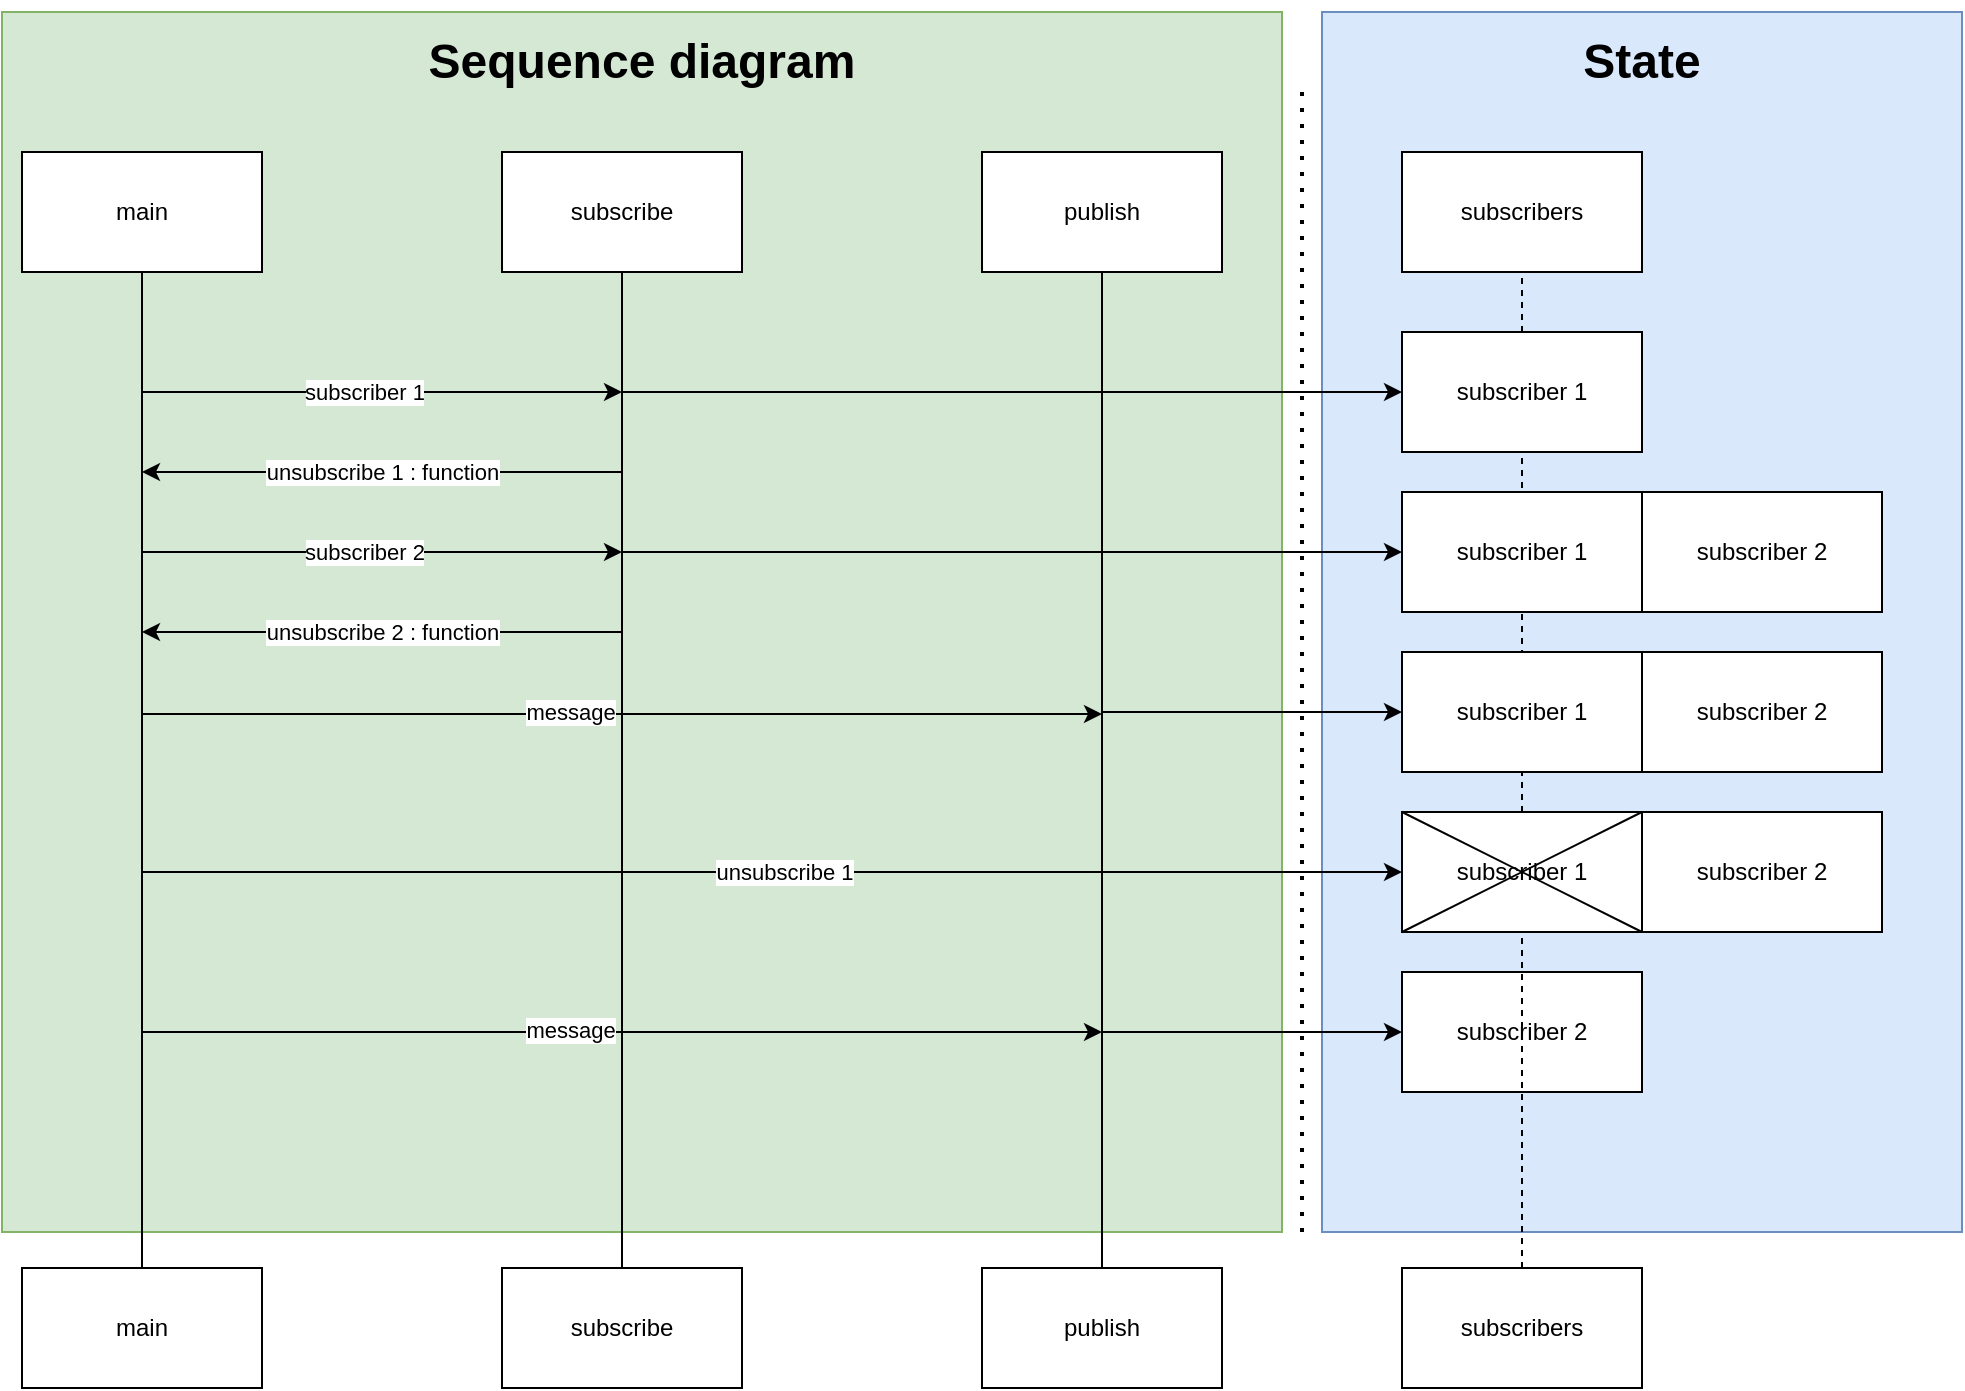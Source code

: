 <mxfile>
    <diagram id="9rsGJHINYxza8jvZcM0y" name="sequence-diagram">
        <mxGraphModel dx="1999" dy="1999" grid="1" gridSize="10" guides="1" tooltips="1" connect="1" arrows="1" fold="1" page="1" pageScale="1" pageWidth="827" pageHeight="1169" math="0" shadow="0">
            <root>
                <mxCell id="YWbd3cbi3GhROlQ-qEZr-0"/>
                <mxCell id="YWbd3cbi3GhROlQ-qEZr-1" parent="YWbd3cbi3GhROlQ-qEZr-0"/>
                <mxCell id="nksoFzCYE0WT18AFu8BK-8" value="" style="rounded=0;whiteSpace=wrap;html=1;fillColor=#d5e8d4;strokeColor=#82b366;" vertex="1" parent="YWbd3cbi3GhROlQ-qEZr-1">
                    <mxGeometry x="-30" y="-30" width="640" height="610" as="geometry"/>
                </mxCell>
                <mxCell id="nksoFzCYE0WT18AFu8BK-6" value="" style="rounded=0;whiteSpace=wrap;html=1;fillColor=#dae8fc;strokeColor=#6c8ebf;" vertex="1" parent="YWbd3cbi3GhROlQ-qEZr-1">
                    <mxGeometry x="630" y="-30" width="320" height="610" as="geometry"/>
                </mxCell>
                <mxCell id="YWbd3cbi3GhROlQ-qEZr-33" value="" style="endArrow=none;dashed=1;html=1;rounded=0;strokeColor=default;entryX=0.5;entryY=1;entryDx=0;entryDy=0;exitX=0.5;exitY=0;exitDx=0;exitDy=0;startArrow=none;" edge="1" parent="YWbd3cbi3GhROlQ-qEZr-1" source="rUTbyQvPY12XhEImiGuY-3" target="YWbd3cbi3GhROlQ-qEZr-31">
                    <mxGeometry width="50" height="50" relative="1" as="geometry">
                        <mxPoint x="730" y="360" as="sourcePoint"/>
                        <mxPoint x="620" y="190" as="targetPoint"/>
                    </mxGeometry>
                </mxCell>
                <mxCell id="YWbd3cbi3GhROlQ-qEZr-6" value="subscribe" style="rounded=0;whiteSpace=wrap;html=1;" vertex="1" parent="YWbd3cbi3GhROlQ-qEZr-1">
                    <mxGeometry x="220" y="40" width="120" height="60" as="geometry"/>
                </mxCell>
                <mxCell id="YWbd3cbi3GhROlQ-qEZr-7" value="publish" style="rounded=0;whiteSpace=wrap;html=1;" vertex="1" parent="YWbd3cbi3GhROlQ-qEZr-1">
                    <mxGeometry x="460" y="40" width="120" height="60" as="geometry"/>
                </mxCell>
                <mxCell id="YWbd3cbi3GhROlQ-qEZr-8" value="" style="endArrow=none;html=1;rounded=0;strokeColor=default;entryX=0.5;entryY=1;entryDx=0;entryDy=0;exitX=0.5;exitY=0;exitDx=0;exitDy=0;" edge="1" parent="YWbd3cbi3GhROlQ-qEZr-1" source="YWbd3cbi3GhROlQ-qEZr-9" target="YWbd3cbi3GhROlQ-qEZr-6">
                    <mxGeometry width="50" height="50" relative="1" as="geometry">
                        <mxPoint x="280" y="360" as="sourcePoint"/>
                        <mxPoint x="470" y="190" as="targetPoint"/>
                    </mxGeometry>
                </mxCell>
                <mxCell id="YWbd3cbi3GhROlQ-qEZr-9" value="subscribe" style="rounded=0;whiteSpace=wrap;html=1;" vertex="1" parent="YWbd3cbi3GhROlQ-qEZr-1">
                    <mxGeometry x="220" y="598" width="120" height="60" as="geometry"/>
                </mxCell>
                <mxCell id="YWbd3cbi3GhROlQ-qEZr-10" value="" style="endArrow=none;html=1;rounded=0;strokeColor=default;entryX=0.5;entryY=1;entryDx=0;entryDy=0;exitX=0.5;exitY=0;exitDx=0;exitDy=0;" edge="1" parent="YWbd3cbi3GhROlQ-qEZr-1" source="YWbd3cbi3GhROlQ-qEZr-11">
                    <mxGeometry width="50" height="50" relative="1" as="geometry">
                        <mxPoint x="520" y="360" as="sourcePoint"/>
                        <mxPoint x="520" y="100" as="targetPoint"/>
                    </mxGeometry>
                </mxCell>
                <mxCell id="YWbd3cbi3GhROlQ-qEZr-11" value="publish" style="rounded=0;whiteSpace=wrap;html=1;" vertex="1" parent="YWbd3cbi3GhROlQ-qEZr-1">
                    <mxGeometry x="460" y="598" width="120" height="60" as="geometry"/>
                </mxCell>
                <mxCell id="YWbd3cbi3GhROlQ-qEZr-12" value="main" style="rounded=0;whiteSpace=wrap;html=1;" vertex="1" parent="YWbd3cbi3GhROlQ-qEZr-1">
                    <mxGeometry x="-20" y="40" width="120" height="60" as="geometry"/>
                </mxCell>
                <mxCell id="YWbd3cbi3GhROlQ-qEZr-13" value="" style="endArrow=none;html=1;rounded=0;strokeColor=default;entryX=0.5;entryY=1;entryDx=0;entryDy=0;exitX=0.5;exitY=0;exitDx=0;exitDy=0;" edge="1" parent="YWbd3cbi3GhROlQ-qEZr-1" source="YWbd3cbi3GhROlQ-qEZr-14">
                    <mxGeometry width="50" height="50" relative="1" as="geometry">
                        <mxPoint x="40" y="360" as="sourcePoint"/>
                        <mxPoint x="40" y="100" as="targetPoint"/>
                    </mxGeometry>
                </mxCell>
                <mxCell id="YWbd3cbi3GhROlQ-qEZr-14" value="main" style="rounded=0;whiteSpace=wrap;html=1;" vertex="1" parent="YWbd3cbi3GhROlQ-qEZr-1">
                    <mxGeometry x="-20" y="598" width="120" height="60" as="geometry"/>
                </mxCell>
                <mxCell id="YWbd3cbi3GhROlQ-qEZr-15" value="" style="endArrow=classic;html=1;rounded=0;strokeColor=default;" edge="1" parent="YWbd3cbi3GhROlQ-qEZr-1">
                    <mxGeometry width="50" height="50" relative="1" as="geometry">
                        <mxPoint x="40" y="160" as="sourcePoint"/>
                        <mxPoint x="280" y="160" as="targetPoint"/>
                    </mxGeometry>
                </mxCell>
                <mxCell id="YWbd3cbi3GhROlQ-qEZr-16" value="subscriber 1" style="edgeLabel;html=1;align=center;verticalAlign=middle;resizable=0;points=[];" vertex="1" connectable="0" parent="YWbd3cbi3GhROlQ-qEZr-15">
                    <mxGeometry x="-0.304" y="3" relative="1" as="geometry">
                        <mxPoint x="27" y="3" as="offset"/>
                    </mxGeometry>
                </mxCell>
                <mxCell id="YWbd3cbi3GhROlQ-qEZr-17" value="" style="endArrow=classic;html=1;rounded=0;strokeColor=default;" edge="1" parent="YWbd3cbi3GhROlQ-qEZr-1">
                    <mxGeometry width="50" height="50" relative="1" as="geometry">
                        <mxPoint x="280" y="200" as="sourcePoint"/>
                        <mxPoint x="40" y="200" as="targetPoint"/>
                    </mxGeometry>
                </mxCell>
                <mxCell id="YWbd3cbi3GhROlQ-qEZr-18" value="&lt;font color=&quot;rgba(0, 0, 0, 0)&quot; face=&quot;monospace&quot;&gt;&lt;span style=&quot;font-size: 0px ; background-color: rgb(248 , 249 , 250)&quot;&gt;unsubsc&lt;/span&gt;&lt;/font&gt;" style="edgeLabel;html=1;align=center;verticalAlign=middle;resizable=0;points=[];" vertex="1" connectable="0" parent="YWbd3cbi3GhROlQ-qEZr-17">
                    <mxGeometry x="0.046" y="-1" relative="1" as="geometry">
                        <mxPoint y="11" as="offset"/>
                    </mxGeometry>
                </mxCell>
                <mxCell id="YWbd3cbi3GhROlQ-qEZr-19" value="unsubscribe 1 : function" style="edgeLabel;html=1;align=center;verticalAlign=middle;resizable=0;points=[];" vertex="1" connectable="0" parent="YWbd3cbi3GhROlQ-qEZr-17">
                    <mxGeometry x="0.013" y="-1" relative="1" as="geometry">
                        <mxPoint x="1" y="1" as="offset"/>
                    </mxGeometry>
                </mxCell>
                <mxCell id="YWbd3cbi3GhROlQ-qEZr-20" value="" style="endArrow=classic;html=1;rounded=0;strokeColor=default;" edge="1" parent="YWbd3cbi3GhROlQ-qEZr-1">
                    <mxGeometry width="50" height="50" relative="1" as="geometry">
                        <mxPoint x="40" y="321" as="sourcePoint"/>
                        <mxPoint x="520" y="321" as="targetPoint"/>
                    </mxGeometry>
                </mxCell>
                <mxCell id="YWbd3cbi3GhROlQ-qEZr-21" value="message" style="edgeLabel;html=1;align=center;verticalAlign=middle;resizable=0;points=[];" vertex="1" connectable="0" parent="YWbd3cbi3GhROlQ-qEZr-20">
                    <mxGeometry x="-0.135" y="1" relative="1" as="geometry">
                        <mxPoint x="6" as="offset"/>
                    </mxGeometry>
                </mxCell>
                <mxCell id="YWbd3cbi3GhROlQ-qEZr-22" value="" style="endArrow=classic;html=1;rounded=0;strokeColor=default;" edge="1" parent="YWbd3cbi3GhROlQ-qEZr-1">
                    <mxGeometry width="50" height="50" relative="1" as="geometry">
                        <mxPoint x="40" y="240" as="sourcePoint"/>
                        <mxPoint x="280" y="240" as="targetPoint"/>
                    </mxGeometry>
                </mxCell>
                <mxCell id="YWbd3cbi3GhROlQ-qEZr-23" value="subscriber 2" style="edgeLabel;html=1;align=center;verticalAlign=middle;resizable=0;points=[];" vertex="1" connectable="0" parent="YWbd3cbi3GhROlQ-qEZr-22">
                    <mxGeometry x="-0.304" y="3" relative="1" as="geometry">
                        <mxPoint x="27" y="3" as="offset"/>
                    </mxGeometry>
                </mxCell>
                <mxCell id="YWbd3cbi3GhROlQ-qEZr-24" value="" style="endArrow=classic;html=1;rounded=0;strokeColor=default;" edge="1" parent="YWbd3cbi3GhROlQ-qEZr-1">
                    <mxGeometry width="50" height="50" relative="1" as="geometry">
                        <mxPoint x="280" y="280" as="sourcePoint"/>
                        <mxPoint x="40" y="280" as="targetPoint"/>
                    </mxGeometry>
                </mxCell>
                <mxCell id="YWbd3cbi3GhROlQ-qEZr-25" value="&lt;font color=&quot;rgba(0, 0, 0, 0)&quot; face=&quot;monospace&quot;&gt;&lt;span style=&quot;font-size: 0px ; background-color: rgb(248 , 249 , 250)&quot;&gt;unsubsc&lt;/span&gt;&lt;/font&gt;" style="edgeLabel;html=1;align=center;verticalAlign=middle;resizable=0;points=[];" vertex="1" connectable="0" parent="YWbd3cbi3GhROlQ-qEZr-24">
                    <mxGeometry x="0.046" y="-1" relative="1" as="geometry">
                        <mxPoint y="11" as="offset"/>
                    </mxGeometry>
                </mxCell>
                <mxCell id="YWbd3cbi3GhROlQ-qEZr-26" value="unsubscribe 2 : function" style="edgeLabel;html=1;align=center;verticalAlign=middle;resizable=0;points=[];" vertex="1" connectable="0" parent="YWbd3cbi3GhROlQ-qEZr-24">
                    <mxGeometry x="0.013" y="-1" relative="1" as="geometry">
                        <mxPoint x="1" y="1" as="offset"/>
                    </mxGeometry>
                </mxCell>
                <mxCell id="YWbd3cbi3GhROlQ-qEZr-27" value="subscriber 1" style="rounded=0;whiteSpace=wrap;html=1;" vertex="1" parent="YWbd3cbi3GhROlQ-qEZr-1">
                    <mxGeometry x="670" y="130" width="120" height="60" as="geometry"/>
                </mxCell>
                <mxCell id="YWbd3cbi3GhROlQ-qEZr-28" value="subscriber 1" style="rounded=0;whiteSpace=wrap;html=1;" vertex="1" parent="YWbd3cbi3GhROlQ-qEZr-1">
                    <mxGeometry x="670" y="210" width="120" height="60" as="geometry"/>
                </mxCell>
                <mxCell id="YWbd3cbi3GhROlQ-qEZr-29" value="" style="endArrow=classic;html=1;rounded=0;strokeColor=default;entryX=0;entryY=0.5;entryDx=0;entryDy=0;" edge="1" parent="YWbd3cbi3GhROlQ-qEZr-1" target="YWbd3cbi3GhROlQ-qEZr-27">
                    <mxGeometry width="50" height="50" relative="1" as="geometry">
                        <mxPoint x="280" y="160" as="sourcePoint"/>
                        <mxPoint x="500" y="190" as="targetPoint"/>
                    </mxGeometry>
                </mxCell>
                <mxCell id="YWbd3cbi3GhROlQ-qEZr-30" value="" style="endArrow=classic;html=1;rounded=0;strokeColor=default;entryX=0;entryY=0.5;entryDx=0;entryDy=0;" edge="1" parent="YWbd3cbi3GhROlQ-qEZr-1" target="YWbd3cbi3GhROlQ-qEZr-28">
                    <mxGeometry width="50" height="50" relative="1" as="geometry">
                        <mxPoint x="280" y="240" as="sourcePoint"/>
                        <mxPoint x="660" y="240" as="targetPoint"/>
                    </mxGeometry>
                </mxCell>
                <mxCell id="YWbd3cbi3GhROlQ-qEZr-31" value="subscribers" style="rounded=0;whiteSpace=wrap;html=1;" vertex="1" parent="YWbd3cbi3GhROlQ-qEZr-1">
                    <mxGeometry x="670" y="40" width="120" height="60" as="geometry"/>
                </mxCell>
                <mxCell id="YWbd3cbi3GhROlQ-qEZr-34" value="subscribers" style="rounded=0;whiteSpace=wrap;html=1;" vertex="1" parent="YWbd3cbi3GhROlQ-qEZr-1">
                    <mxGeometry x="670" y="598" width="120" height="60" as="geometry"/>
                </mxCell>
                <mxCell id="YWbd3cbi3GhROlQ-qEZr-40" value="" style="endArrow=classic;html=1;rounded=0;strokeColor=default;entryX=0;entryY=0.5;entryDx=0;entryDy=0;" edge="1" parent="YWbd3cbi3GhROlQ-qEZr-1" target="rUTbyQvPY12XhEImiGuY-3">
                    <mxGeometry width="50" height="50" relative="1" as="geometry">
                        <mxPoint x="40" y="400" as="sourcePoint"/>
                        <mxPoint x="730" y="400" as="targetPoint"/>
                    </mxGeometry>
                </mxCell>
                <mxCell id="YWbd3cbi3GhROlQ-qEZr-41" value="unsubscribe 1" style="edgeLabel;html=1;align=center;verticalAlign=middle;resizable=0;points=[];" vertex="1" connectable="0" parent="YWbd3cbi3GhROlQ-qEZr-40">
                    <mxGeometry x="0.017" relative="1" as="geometry">
                        <mxPoint as="offset"/>
                    </mxGeometry>
                </mxCell>
                <mxCell id="nksoFzCYE0WT18AFu8BK-1" value="subscriber 2" style="rounded=0;whiteSpace=wrap;html=1;" vertex="1" parent="YWbd3cbi3GhROlQ-qEZr-1">
                    <mxGeometry x="670" y="450" width="120" height="60" as="geometry"/>
                </mxCell>
                <mxCell id="nksoFzCYE0WT18AFu8BK-2" value="" style="endArrow=classic;html=1;rounded=0;strokeColor=default;" edge="1" parent="YWbd3cbi3GhROlQ-qEZr-1">
                    <mxGeometry width="50" height="50" relative="1" as="geometry">
                        <mxPoint x="40" y="480" as="sourcePoint"/>
                        <mxPoint x="520" y="480" as="targetPoint"/>
                    </mxGeometry>
                </mxCell>
                <mxCell id="nksoFzCYE0WT18AFu8BK-3" value="message" style="edgeLabel;html=1;align=center;verticalAlign=middle;resizable=0;points=[];" vertex="1" connectable="0" parent="nksoFzCYE0WT18AFu8BK-2">
                    <mxGeometry x="-0.135" y="1" relative="1" as="geometry">
                        <mxPoint x="6" as="offset"/>
                    </mxGeometry>
                </mxCell>
                <mxCell id="nksoFzCYE0WT18AFu8BK-4" value="" style="endArrow=classic;html=1;rounded=0;strokeColor=default;entryX=0;entryY=0.5;entryDx=0;entryDy=0;" edge="1" parent="YWbd3cbi3GhROlQ-qEZr-1" target="nksoFzCYE0WT18AFu8BK-1">
                    <mxGeometry width="50" height="50" relative="1" as="geometry">
                        <mxPoint x="520" y="480" as="sourcePoint"/>
                        <mxPoint x="540" y="390" as="targetPoint"/>
                    </mxGeometry>
                </mxCell>
                <mxCell id="nksoFzCYE0WT18AFu8BK-5" value="" style="endArrow=none;dashed=1;html=1;dashPattern=1 3;strokeWidth=2;rounded=0;" edge="1" parent="YWbd3cbi3GhROlQ-qEZr-1">
                    <mxGeometry width="50" height="50" relative="1" as="geometry">
                        <mxPoint x="620" y="580" as="sourcePoint"/>
                        <mxPoint x="620" y="10" as="targetPoint"/>
                    </mxGeometry>
                </mxCell>
                <mxCell id="nksoFzCYE0WT18AFu8BK-7" value="&lt;h1&gt;&lt;b&gt;State&lt;/b&gt;&lt;/h1&gt;" style="text;html=1;strokeColor=none;fillColor=none;align=center;verticalAlign=middle;whiteSpace=wrap;rounded=0;" vertex="1" parent="YWbd3cbi3GhROlQ-qEZr-1">
                    <mxGeometry x="760" y="-20" width="60" height="30" as="geometry"/>
                </mxCell>
                <mxCell id="nksoFzCYE0WT18AFu8BK-9" value="&lt;h1&gt;Sequence diagram&lt;/h1&gt;" style="text;html=1;strokeColor=none;fillColor=none;align=center;verticalAlign=middle;whiteSpace=wrap;rounded=0;" vertex="1" parent="YWbd3cbi3GhROlQ-qEZr-1">
                    <mxGeometry x="160" y="-15" width="260" height="20" as="geometry"/>
                </mxCell>
                <mxCell id="rUTbyQvPY12XhEImiGuY-0" value="subscriber 1" style="rounded=0;whiteSpace=wrap;html=1;" vertex="1" parent="YWbd3cbi3GhROlQ-qEZr-1">
                    <mxGeometry x="670" y="290" width="120" height="60" as="geometry"/>
                </mxCell>
                <mxCell id="rUTbyQvPY12XhEImiGuY-1" value="subscriber 2" style="rounded=0;whiteSpace=wrap;html=1;" vertex="1" parent="YWbd3cbi3GhROlQ-qEZr-1">
                    <mxGeometry x="790" y="290" width="120" height="60" as="geometry"/>
                </mxCell>
                <mxCell id="rUTbyQvPY12XhEImiGuY-2" value="" style="endArrow=classic;html=1;rounded=0;strokeColor=default;entryX=0;entryY=0.5;entryDx=0;entryDy=0;" edge="1" parent="YWbd3cbi3GhROlQ-qEZr-1" target="rUTbyQvPY12XhEImiGuY-0">
                    <mxGeometry width="50" height="50" relative="1" as="geometry">
                        <mxPoint x="520" y="320" as="sourcePoint"/>
                        <mxPoint x="640" y="300" as="targetPoint"/>
                    </mxGeometry>
                </mxCell>
                <mxCell id="rUTbyQvPY12XhEImiGuY-3" value="subscriber 1" style="rounded=0;whiteSpace=wrap;html=1;" vertex="1" parent="YWbd3cbi3GhROlQ-qEZr-1">
                    <mxGeometry x="670" y="370" width="120" height="60" as="geometry"/>
                </mxCell>
                <mxCell id="rUTbyQvPY12XhEImiGuY-4" value="" style="endArrow=none;dashed=1;html=1;rounded=0;strokeColor=default;entryX=0.5;entryY=1;entryDx=0;entryDy=0;exitX=0.5;exitY=0;exitDx=0;exitDy=0;" edge="1" parent="YWbd3cbi3GhROlQ-qEZr-1" source="YWbd3cbi3GhROlQ-qEZr-34" target="rUTbyQvPY12XhEImiGuY-3">
                    <mxGeometry width="50" height="50" relative="1" as="geometry">
                        <mxPoint x="730" y="598" as="sourcePoint"/>
                        <mxPoint x="730" y="100" as="targetPoint"/>
                    </mxGeometry>
                </mxCell>
                <mxCell id="rUTbyQvPY12XhEImiGuY-5" value="" style="endArrow=none;html=1;rounded=0;strokeColor=default;entryX=1;entryY=0;entryDx=0;entryDy=0;exitX=0;exitY=1;exitDx=0;exitDy=0;" edge="1" parent="YWbd3cbi3GhROlQ-qEZr-1" source="rUTbyQvPY12XhEImiGuY-3" target="rUTbyQvPY12XhEImiGuY-3">
                    <mxGeometry width="50" height="50" relative="1" as="geometry">
                        <mxPoint x="350" y="460" as="sourcePoint"/>
                        <mxPoint x="400" y="410" as="targetPoint"/>
                    </mxGeometry>
                </mxCell>
                <mxCell id="rUTbyQvPY12XhEImiGuY-6" value="" style="endArrow=none;html=1;rounded=0;strokeColor=default;entryX=0;entryY=0;entryDx=0;entryDy=0;exitX=1;exitY=1;exitDx=0;exitDy=0;" edge="1" parent="YWbd3cbi3GhROlQ-qEZr-1" source="rUTbyQvPY12XhEImiGuY-3" target="rUTbyQvPY12XhEImiGuY-3">
                    <mxGeometry width="50" height="50" relative="1" as="geometry">
                        <mxPoint x="350" y="460" as="sourcePoint"/>
                        <mxPoint x="400" y="410" as="targetPoint"/>
                    </mxGeometry>
                </mxCell>
                <mxCell id="rUTbyQvPY12XhEImiGuY-7" value="subscriber 2" style="rounded=0;whiteSpace=wrap;html=1;" vertex="1" parent="YWbd3cbi3GhROlQ-qEZr-1">
                    <mxGeometry x="790" y="210" width="120" height="60" as="geometry"/>
                </mxCell>
                <mxCell id="rUTbyQvPY12XhEImiGuY-8" value="subscriber 2" style="rounded=0;whiteSpace=wrap;html=1;" vertex="1" parent="YWbd3cbi3GhROlQ-qEZr-1">
                    <mxGeometry x="790" y="370" width="120" height="60" as="geometry"/>
                </mxCell>
            </root>
        </mxGraphModel>
    </diagram>
    <diagram id="mSsBsTFKPgAEvo_bCshl" name="architectural-basics">
        <mxGraphModel dx="586" dy="415" grid="1" gridSize="10" guides="1" tooltips="1" connect="1" arrows="1" fold="1" page="1" pageScale="1" pageWidth="827" pageHeight="1169" math="0" shadow="0">
            <root>
                <mxCell id="0"/>
                <mxCell id="1" parent="0"/>
                <mxCell id="6" style="edgeStyle=orthogonalEdgeStyle;html=1;entryX=0;entryY=0.5;entryDx=0;entryDy=0;strokeColor=default;rounded=0;" edge="1" parent="1" source="2" target="5">
                    <mxGeometry relative="1" as="geometry"/>
                </mxCell>
                <mxCell id="8" style="edgeStyle=orthogonalEdgeStyle;rounded=0;html=1;entryX=0;entryY=0.5;entryDx=0;entryDy=0;strokeColor=default;" edge="1" parent="1" source="2" target="7">
                    <mxGeometry relative="1" as="geometry"/>
                </mxCell>
                <mxCell id="9" style="edgeStyle=orthogonalEdgeStyle;rounded=0;html=1;exitX=1;exitY=0.5;exitDx=0;exitDy=0;entryX=0;entryY=0.5;entryDx=0;entryDy=0;strokeColor=default;" edge="1" parent="1" source="2" target="3">
                    <mxGeometry relative="1" as="geometry"/>
                </mxCell>
                <mxCell id="2" value="subscribable" style="rounded=0;whiteSpace=wrap;html=1;" vertex="1" parent="1">
                    <mxGeometry x="80" y="190" width="120" height="60" as="geometry"/>
                </mxCell>
                <mxCell id="3" value="subscriber" style="rounded=0;whiteSpace=wrap;html=1;" vertex="1" parent="1">
                    <mxGeometry x="294" y="100" width="120" height="60" as="geometry"/>
                </mxCell>
                <mxCell id="5" value="subscriber" style="rounded=0;whiteSpace=wrap;html=1;" vertex="1" parent="1">
                    <mxGeometry x="294" y="190" width="120" height="60" as="geometry"/>
                </mxCell>
                <mxCell id="7" value="subscriber" style="rounded=0;whiteSpace=wrap;html=1;" vertex="1" parent="1">
                    <mxGeometry x="294" y="280" width="120" height="60" as="geometry"/>
                </mxCell>
                <mxCell id="NAgvRMVL2kkZWaDBrUQ8-13" value="" style="edgeStyle=orthogonalEdgeStyle;rounded=0;html=1;strokeColor=default;" edge="1" parent="1" source="NAgvRMVL2kkZWaDBrUQ8-9" target="NAgvRMVL2kkZWaDBrUQ8-12">
                    <mxGeometry relative="1" as="geometry"/>
                </mxCell>
                <mxCell id="NAgvRMVL2kkZWaDBrUQ8-15" value="" style="edgeStyle=orthogonalEdgeStyle;rounded=0;html=1;strokeColor=default;" edge="1" parent="1" source="NAgvRMVL2kkZWaDBrUQ8-9" target="NAgvRMVL2kkZWaDBrUQ8-14">
                    <mxGeometry relative="1" as="geometry">
                        <Array as="points">
                            <mxPoint x="240" y="510"/>
                            <mxPoint x="240" y="590"/>
                        </Array>
                    </mxGeometry>
                </mxCell>
                <mxCell id="NAgvRMVL2kkZWaDBrUQ8-9" value="Data Object" style="rounded=0;whiteSpace=wrap;html=1;" vertex="1" parent="1">
                    <mxGeometry x="80" y="480" width="120" height="60" as="geometry"/>
                </mxCell>
                <mxCell id="NAgvRMVL2kkZWaDBrUQ8-11" style="edgeStyle=orthogonalEdgeStyle;rounded=0;html=1;entryX=0.5;entryY=0;entryDx=0;entryDy=0;strokeColor=default;" edge="1" parent="1" source="NAgvRMVL2kkZWaDBrUQ8-10" target="NAgvRMVL2kkZWaDBrUQ8-9">
                    <mxGeometry relative="1" as="geometry"/>
                </mxCell>
                <mxCell id="NAgvRMVL2kkZWaDBrUQ8-10" value="subscribable" style="rounded=0;whiteSpace=wrap;html=1;" vertex="1" parent="1">
                    <mxGeometry x="80" y="370" width="120" height="60" as="geometry"/>
                </mxCell>
                <mxCell id="NAgvRMVL2kkZWaDBrUQ8-12" value="subscriber" style="rounded=0;whiteSpace=wrap;html=1;" vertex="1" parent="1">
                    <mxGeometry x="294" y="480" width="120" height="60" as="geometry"/>
                </mxCell>
                <mxCell id="NAgvRMVL2kkZWaDBrUQ8-14" value="subscriber" style="rounded=0;whiteSpace=wrap;html=1;" vertex="1" parent="1">
                    <mxGeometry x="294" y="560" width="120" height="60" as="geometry"/>
                </mxCell>
            </root>
        </mxGraphModel>
    </diagram>
</mxfile>